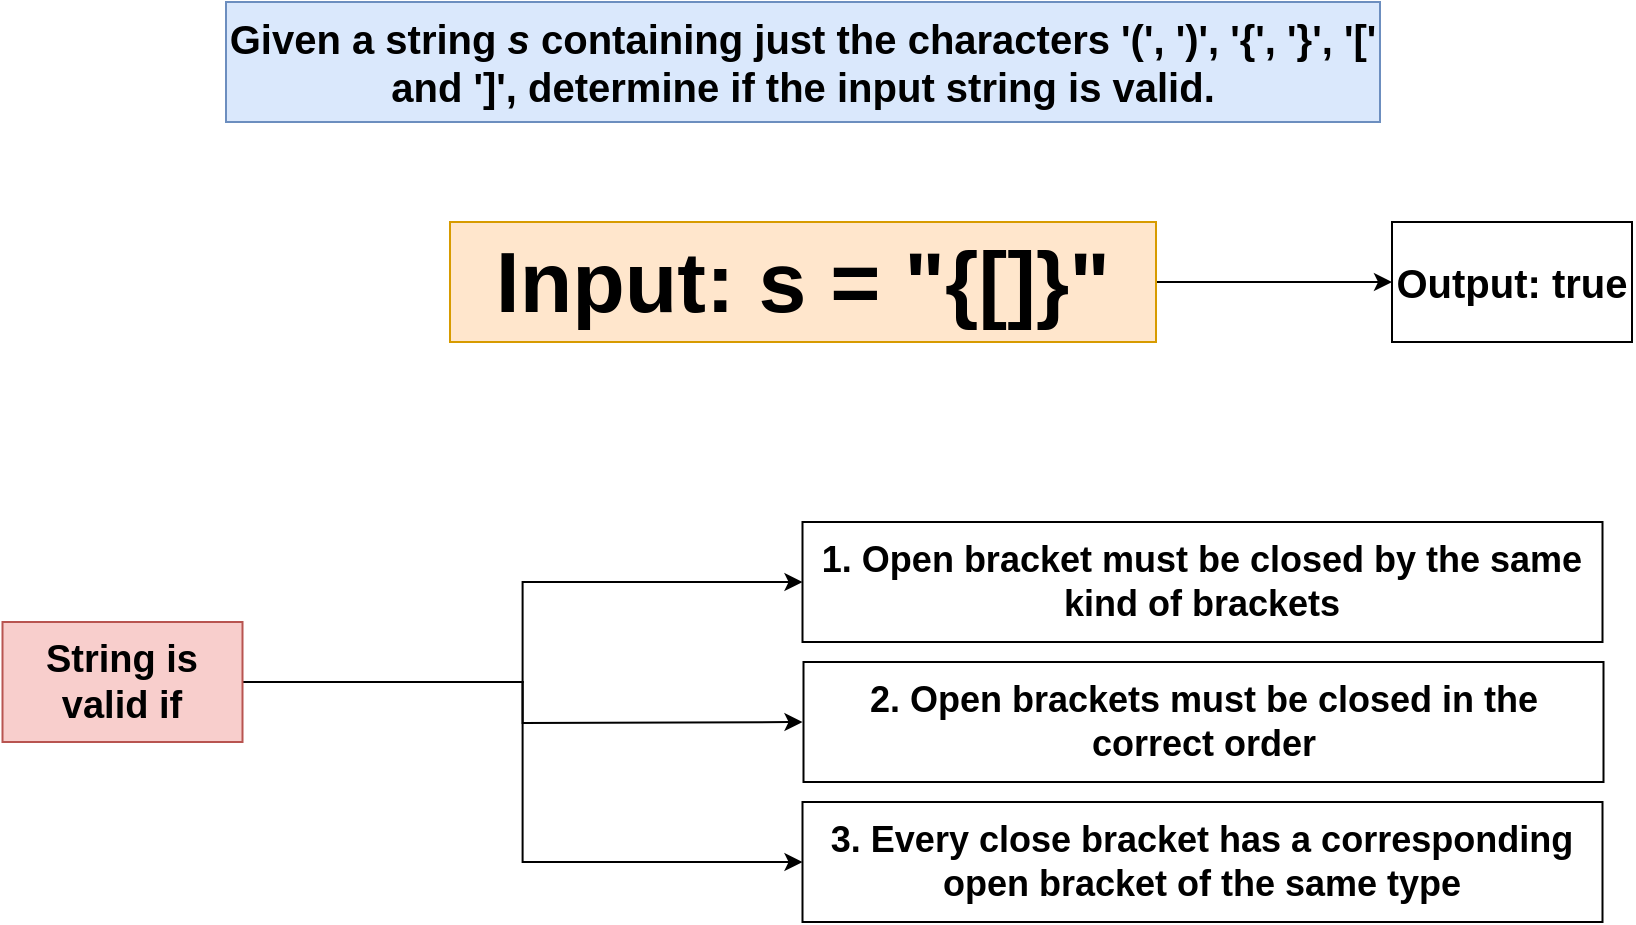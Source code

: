 <mxfile>
    <diagram id="4E2S5HxTKGO-WI7RQwOW" name="Page-1">
        <mxGraphModel dx="1290" dy="570" grid="1" gridSize="10" guides="1" tooltips="1" connect="1" arrows="1" fold="1" page="1" pageScale="1" pageWidth="850" pageHeight="1100" math="0" shadow="0">
            <root>
                <mxCell id="0"/>
                <mxCell id="1" parent="0"/>
                <mxCell id="3" style="edgeStyle=orthogonalEdgeStyle;rounded=0;orthogonalLoop=1;jettySize=auto;html=1;" parent="1" source="4" edge="1">
                    <mxGeometry relative="1" as="geometry">
                        <mxPoint x="720" y="170" as="targetPoint"/>
                    </mxGeometry>
                </mxCell>
                <mxCell id="4" value="&lt;b&gt;&lt;font style=&quot;font-size: 43px;&quot;&gt;Input: s = &quot;{[]}&quot;&lt;/font&gt;&lt;/b&gt;" style="rounded=0;whiteSpace=wrap;html=1;fillColor=#ffe6cc;strokeColor=#d79b00;" parent="1" vertex="1">
                    <mxGeometry x="249" y="140" width="353" height="60" as="geometry"/>
                </mxCell>
                <mxCell id="5" value="&lt;b&gt;&lt;font style=&quot;font-size: 20px;&quot;&gt;Output: true&lt;/font&gt;&lt;/b&gt;" style="whiteSpace=wrap;html=1;" parent="1" vertex="1">
                    <mxGeometry x="720" y="140" width="120" height="60" as="geometry"/>
                </mxCell>
                <mxCell id="6" value="&lt;b&gt;&lt;font style=&quot;font-size: 18px;&quot;&gt;1. Open bracket must be closed by the same kind of brackets&lt;/font&gt;&lt;/b&gt;" style="whiteSpace=wrap;html=1;" parent="1" vertex="1">
                    <mxGeometry x="425.25" y="290" width="400" height="60" as="geometry"/>
                </mxCell>
                <mxCell id="7" value="&lt;b&gt;&lt;font style=&quot;font-size: 18px;&quot;&gt;2. Open brackets must be closed in the correct order&lt;/font&gt;&lt;/b&gt;" style="whiteSpace=wrap;html=1;" parent="1" vertex="1">
                    <mxGeometry x="425.75" y="360" width="400" height="60" as="geometry"/>
                </mxCell>
                <mxCell id="8" value="&lt;b&gt;&lt;font style=&quot;font-size: 18px;&quot;&gt;3. Every close bracket has a corresponding open bracket of the same type&lt;/font&gt;&lt;/b&gt;" style="whiteSpace=wrap;html=1;" parent="1" vertex="1">
                    <mxGeometry x="425.25" y="430" width="400" height="60" as="geometry"/>
                </mxCell>
                <mxCell id="9" style="edgeStyle=orthogonalEdgeStyle;rounded=0;orthogonalLoop=1;jettySize=auto;html=1;" parent="1" source="12" target="6" edge="1">
                    <mxGeometry relative="1" as="geometry"/>
                </mxCell>
                <mxCell id="10" style="edgeStyle=orthogonalEdgeStyle;rounded=0;orthogonalLoop=1;jettySize=auto;html=1;" parent="1" source="12" edge="1">
                    <mxGeometry relative="1" as="geometry">
                        <mxPoint x="425.25" y="390" as="targetPoint"/>
                    </mxGeometry>
                </mxCell>
                <mxCell id="11" style="edgeStyle=orthogonalEdgeStyle;rounded=0;orthogonalLoop=1;jettySize=auto;html=1;entryX=0;entryY=0.5;entryDx=0;entryDy=0;" parent="1" source="12" target="8" edge="1">
                    <mxGeometry relative="1" as="geometry"/>
                </mxCell>
                <mxCell id="12" value="&lt;b&gt;&lt;font style=&quot;font-size: 19px;&quot;&gt;String is valid if&lt;/font&gt;&lt;/b&gt;" style="whiteSpace=wrap;html=1;fillColor=#f8cecc;strokeColor=#b85450;" parent="1" vertex="1">
                    <mxGeometry x="25.25" y="340" width="120" height="60" as="geometry"/>
                </mxCell>
                <mxCell id="16" value="&lt;span class=&quot;cf0&quot;&gt;&lt;b&gt;&lt;font style=&quot;font-size: 20px;&quot;&gt;Given a string &lt;i&gt;s &lt;/i&gt;containing just the characters &#39;(&#39;, &#39;)&#39;, &#39;{&#39;, &#39;}&#39;, &#39;[&#39; and &#39;]&#39;, determine if the input string is valid.&lt;/font&gt;&lt;/b&gt;&lt;/span&gt;" style="whiteSpace=wrap;html=1;fillColor=#dae8fc;strokeColor=#6c8ebf;" parent="1" vertex="1">
                    <mxGeometry x="137" y="30" width="577" height="60" as="geometry"/>
                </mxCell>
            </root>
        </mxGraphModel>
    </diagram>
    <diagram id="sWow3bMJwsATEWQJ9ew2" name="Page-2">
        <mxGraphModel dx="934" dy="413" grid="1" gridSize="10" guides="1" tooltips="1" connect="1" arrows="1" fold="1" page="1" pageScale="1" pageWidth="850" pageHeight="1100" math="0" shadow="0">
            <root>
                <mxCell id="0"/>
                <mxCell id="1" parent="0"/>
                <mxCell id="ESHeWkdyksii43kCkvmU-1" value="&lt;b&gt;&lt;font style=&quot;font-size: 19px;&quot;&gt;Last In, First Out (LIFO)&lt;/font&gt;&lt;/b&gt;" style="whiteSpace=wrap;html=1;fillColor=#f8cecc;strokeColor=#b85450;" parent="1" vertex="1">
                    <mxGeometry x="260" y="30" width="355.5" height="60" as="geometry"/>
                </mxCell>
                <mxCell id="-zrjeKBeteeQifAOrX5f-1" value="&lt;b&gt;&lt;font style=&quot;font-size: 43px;&quot;&gt;Input: s = &quot;{[]}&quot;&lt;/font&gt;&lt;/b&gt;" style="rounded=0;whiteSpace=wrap;html=1;fillColor=#ffe6cc;strokeColor=#d79b00;" parent="1" vertex="1">
                    <mxGeometry x="249" y="230" width="353" height="60" as="geometry"/>
                </mxCell>
                <mxCell id="-zrjeKBeteeQifAOrX5f-2" value="&lt;b&gt;&lt;font style=&quot;font-size: 29px;&quot;&gt;Intuition&lt;/font&gt;&lt;/b&gt;" style="whiteSpace=wrap;html=1;fillColor=#dae8fc;strokeColor=#6c8ebf;" parent="1" vertex="1">
                    <mxGeometry x="365" y="130" width="120" height="60" as="geometry"/>
                </mxCell>
            </root>
        </mxGraphModel>
    </diagram>
    <diagram id="ddRM56SW2526ju_OA0hj" name="Page-3">
        <mxGraphModel dx="1354" dy="599" grid="1" gridSize="10" guides="1" tooltips="1" connect="1" arrows="1" fold="1" page="1" pageScale="1" pageWidth="850" pageHeight="1100" math="0" shadow="0">
            <root>
                <mxCell id="0"/>
                <mxCell id="1" parent="0"/>
                <mxCell id="xe1ixYO8HrHEkA-RLT2e-1" value="&lt;b&gt;&lt;font style=&quot;font-size: 19px;&quot;&gt;Object = { &#39;(&#39;: &#39;)&#39;, &#39;{&#39;:&#39;}&#39;, &#39;[&#39;: &#39;]&#39; }&lt;/font&gt;&lt;/b&gt;" style="whiteSpace=wrap;html=1;fillColor=#fff2cc;strokeColor=#d6b656;" parent="1" vertex="1">
                    <mxGeometry x="170" y="160" width="340" height="70" as="geometry"/>
                </mxCell>
            </root>
        </mxGraphModel>
    </diagram>
</mxfile>